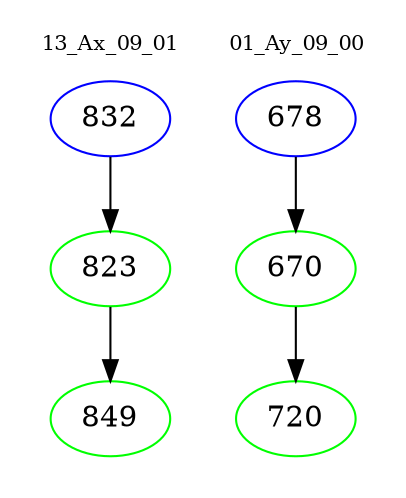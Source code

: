 digraph{
subgraph cluster_0 {
color = white
label = "13_Ax_09_01";
fontsize=10;
T0_832 [label="832", color="blue"]
T0_832 -> T0_823 [color="black"]
T0_823 [label="823", color="green"]
T0_823 -> T0_849 [color="black"]
T0_849 [label="849", color="green"]
}
subgraph cluster_1 {
color = white
label = "01_Ay_09_00";
fontsize=10;
T1_678 [label="678", color="blue"]
T1_678 -> T1_670 [color="black"]
T1_670 [label="670", color="green"]
T1_670 -> T1_720 [color="black"]
T1_720 [label="720", color="green"]
}
}
